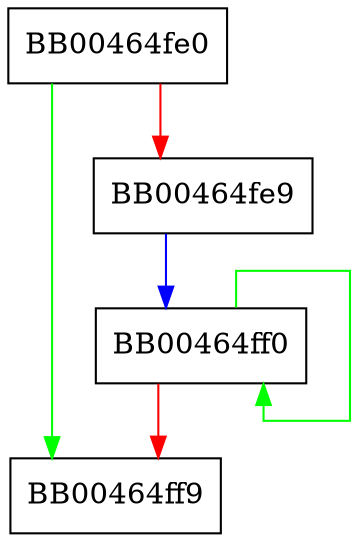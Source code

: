 digraph index_serial_LHASH_HASH {
  node [shape="box"];
  graph [splines=ortho];
  BB00464fe0 -> BB00464ff9 [color="green"];
  BB00464fe0 -> BB00464fe9 [color="red"];
  BB00464fe9 -> BB00464ff0 [color="blue"];
  BB00464ff0 -> BB00464ff0 [color="green"];
  BB00464ff0 -> BB00464ff9 [color="red"];
}